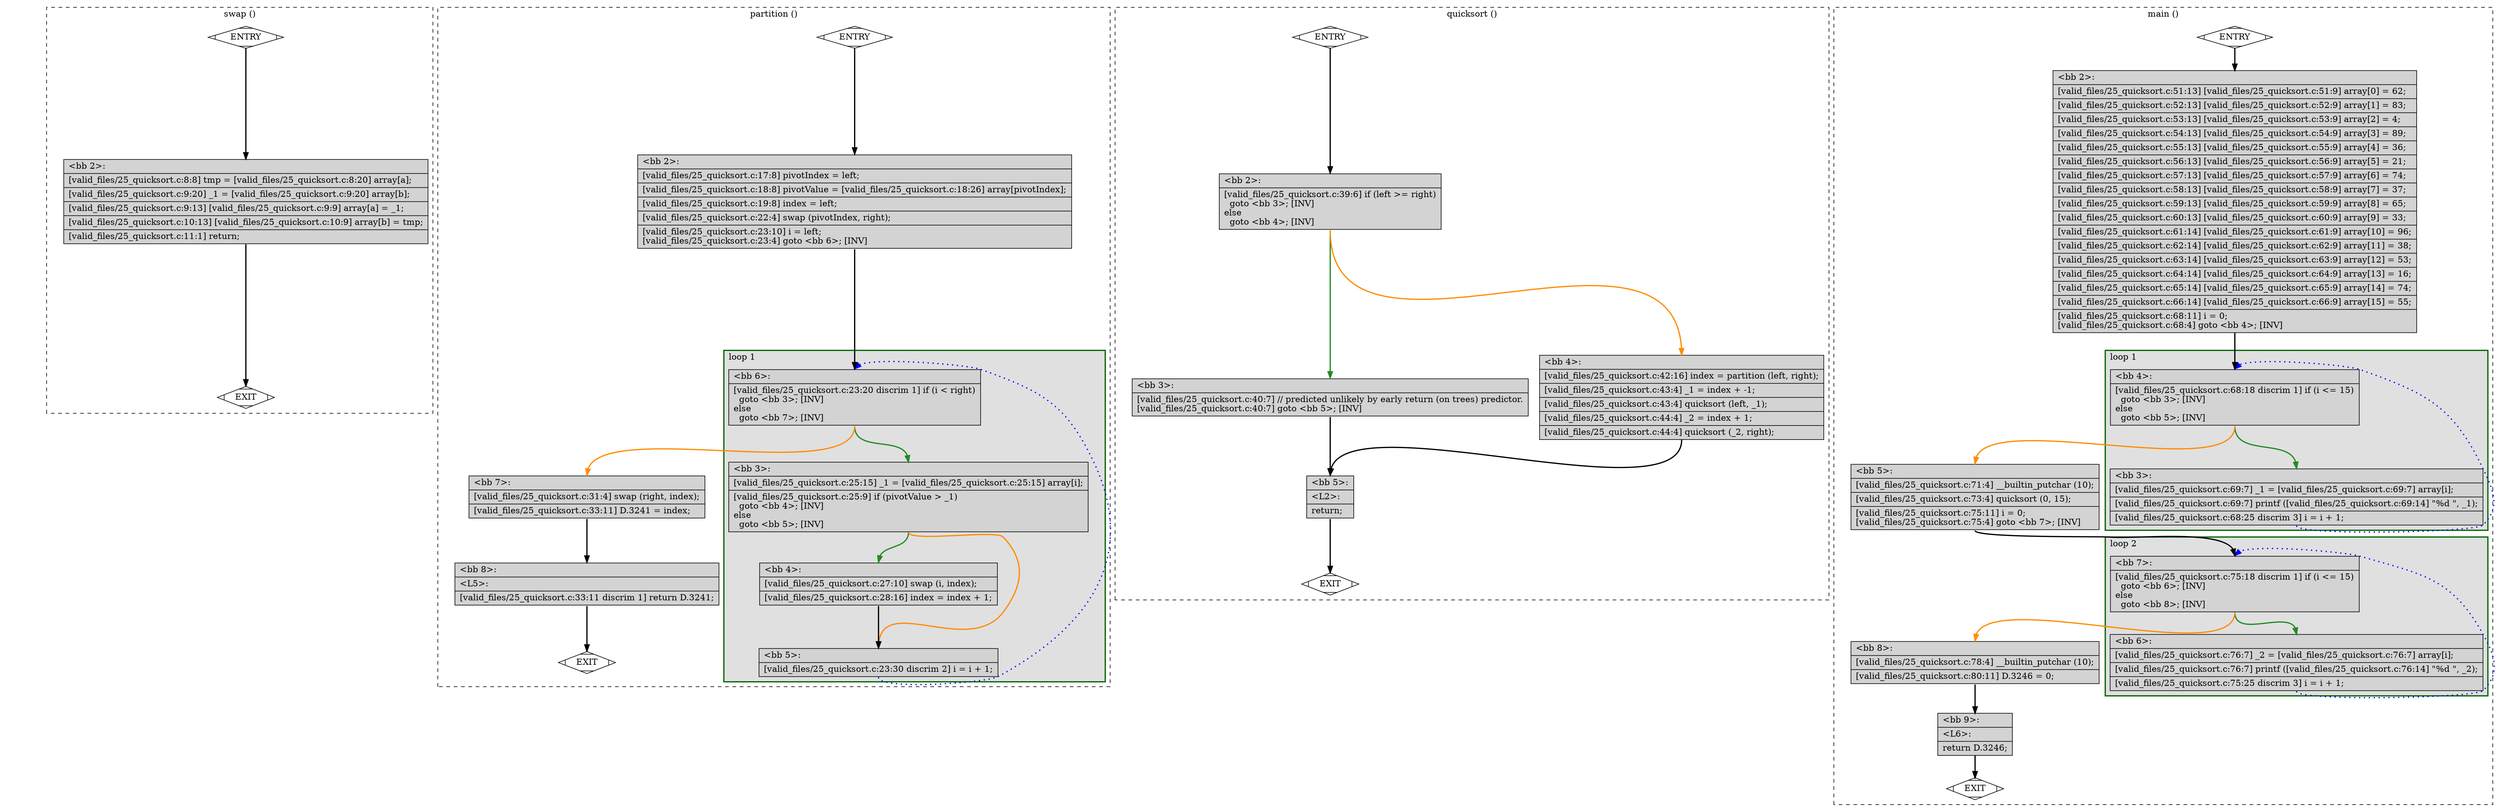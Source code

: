 digraph "a-25_quicksort.c.015t.cfg" {
overlap=false;
subgraph "cluster_swap" {
	style="dashed";
	color="black";
	label="swap ()";
	fn_0_basic_block_0 [shape=Mdiamond,style=filled,fillcolor=white,label="ENTRY"];

	fn_0_basic_block_1 [shape=Mdiamond,style=filled,fillcolor=white,label="EXIT"];

	fn_0_basic_block_2 [shape=record,style=filled,fillcolor=lightgrey,label="{\<bb\ 2\>:\l\
|[valid_files/25_quicksort.c:8:8]\ tmp\ =\ [valid_files/25_quicksort.c:8:20]\ array[a];\l\
|[valid_files/25_quicksort.c:9:20]\ _1\ =\ [valid_files/25_quicksort.c:9:20]\ array[b];\l\
|[valid_files/25_quicksort.c:9:13]\ [valid_files/25_quicksort.c:9:9]\ array[a]\ =\ _1;\l\
|[valid_files/25_quicksort.c:10:13]\ [valid_files/25_quicksort.c:10:9]\ array[b]\ =\ tmp;\l\
|[valid_files/25_quicksort.c:11:1]\ return;\l\
}"];

	fn_0_basic_block_0:s -> fn_0_basic_block_2:n [style="solid,bold",color=black,weight=100,constraint=true];
	fn_0_basic_block_2:s -> fn_0_basic_block_1:n [style="solid,bold",color=black,weight=10,constraint=true];
	fn_0_basic_block_0:s -> fn_0_basic_block_1:n [style="invis",constraint=true];
}
subgraph "cluster_partition" {
	style="dashed";
	color="black";
	label="partition ()";
	subgraph cluster_1_1 {
	style="filled";
	color="darkgreen";
	fillcolor="grey88";
	label="loop 1";
	labeljust=l;
	penwidth=2;
	fn_1_basic_block_6 [shape=record,style=filled,fillcolor=lightgrey,label="{\<bb\ 6\>:\l\
|[valid_files/25_quicksort.c:23:20\ discrim\ 1]\ if\ (i\ \<\ right)\l\
\ \ goto\ \<bb\ 3\>;\ [INV]\l\
else\l\
\ \ goto\ \<bb\ 7\>;\ [INV]\l\
}"];

	fn_1_basic_block_3 [shape=record,style=filled,fillcolor=lightgrey,label="{\<bb\ 3\>:\l\
|[valid_files/25_quicksort.c:25:15]\ _1\ =\ [valid_files/25_quicksort.c:25:15]\ array[i];\l\
|[valid_files/25_quicksort.c:25:9]\ if\ (pivotValue\ \>\ _1)\l\
\ \ goto\ \<bb\ 4\>;\ [INV]\l\
else\l\
\ \ goto\ \<bb\ 5\>;\ [INV]\l\
}"];

	fn_1_basic_block_4 [shape=record,style=filled,fillcolor=lightgrey,label="{\<bb\ 4\>:\l\
|[valid_files/25_quicksort.c:27:10]\ swap\ (i,\ index);\l\
|[valid_files/25_quicksort.c:28:16]\ index\ =\ index\ +\ 1;\l\
}"];

	fn_1_basic_block_5 [shape=record,style=filled,fillcolor=lightgrey,label="{\<bb\ 5\>:\l\
|[valid_files/25_quicksort.c:23:30\ discrim\ 2]\ i\ =\ i\ +\ 1;\l\
}"];

	}
	fn_1_basic_block_0 [shape=Mdiamond,style=filled,fillcolor=white,label="ENTRY"];

	fn_1_basic_block_1 [shape=Mdiamond,style=filled,fillcolor=white,label="EXIT"];

	fn_1_basic_block_2 [shape=record,style=filled,fillcolor=lightgrey,label="{\<bb\ 2\>:\l\
|[valid_files/25_quicksort.c:17:8]\ pivotIndex\ =\ left;\l\
|[valid_files/25_quicksort.c:18:8]\ pivotValue\ =\ [valid_files/25_quicksort.c:18:26]\ array[pivotIndex];\l\
|[valid_files/25_quicksort.c:19:8]\ index\ =\ left;\l\
|[valid_files/25_quicksort.c:22:4]\ swap\ (pivotIndex,\ right);\l\
|[valid_files/25_quicksort.c:23:10]\ i\ =\ left;\l\
[valid_files/25_quicksort.c:23:4]\ goto\ \<bb\ 6\>;\ [INV]\l\
}"];

	fn_1_basic_block_7 [shape=record,style=filled,fillcolor=lightgrey,label="{\<bb\ 7\>:\l\
|[valid_files/25_quicksort.c:31:4]\ swap\ (right,\ index);\l\
|[valid_files/25_quicksort.c:33:11]\ D.3241\ =\ index;\l\
}"];

	fn_1_basic_block_8 [shape=record,style=filled,fillcolor=lightgrey,label="{\<bb\ 8\>:\l\
|\<L5\>:\l\
|[valid_files/25_quicksort.c:33:11\ discrim\ 1]\ return\ D.3241;\l\
}"];

	fn_1_basic_block_0:s -> fn_1_basic_block_2:n [style="solid,bold",color=black,weight=100,constraint=true];
	fn_1_basic_block_2:s -> fn_1_basic_block_6:n [style="solid,bold",color=black,weight=100,constraint=true];
	fn_1_basic_block_3:s -> fn_1_basic_block_4:n [style="solid,bold",color=forestgreen,weight=10,constraint=true];
	fn_1_basic_block_3:s -> fn_1_basic_block_5:n [style="solid,bold",color=darkorange,weight=10,constraint=true];
	fn_1_basic_block_4:s -> fn_1_basic_block_5:n [style="solid,bold",color=black,weight=100,constraint=true];
	fn_1_basic_block_5:s -> fn_1_basic_block_6:n [style="dotted,bold",color=blue,weight=10,constraint=false];
	fn_1_basic_block_6:s -> fn_1_basic_block_3:n [style="solid,bold",color=forestgreen,weight=10,constraint=true];
	fn_1_basic_block_6:s -> fn_1_basic_block_7:n [style="solid,bold",color=darkorange,weight=10,constraint=true];
	fn_1_basic_block_7:s -> fn_1_basic_block_8:n [style="solid,bold",color=black,weight=100,constraint=true];
	fn_1_basic_block_8:s -> fn_1_basic_block_1:n [style="solid,bold",color=black,weight=10,constraint=true];
	fn_1_basic_block_0:s -> fn_1_basic_block_1:n [style="invis",constraint=true];
}
subgraph "cluster_quicksort" {
	style="dashed";
	color="black";
	label="quicksort ()";
	fn_2_basic_block_0 [shape=Mdiamond,style=filled,fillcolor=white,label="ENTRY"];

	fn_2_basic_block_1 [shape=Mdiamond,style=filled,fillcolor=white,label="EXIT"];

	fn_2_basic_block_2 [shape=record,style=filled,fillcolor=lightgrey,label="{\<bb\ 2\>:\l\
|[valid_files/25_quicksort.c:39:6]\ if\ (left\ \>=\ right)\l\
\ \ goto\ \<bb\ 3\>;\ [INV]\l\
else\l\
\ \ goto\ \<bb\ 4\>;\ [INV]\l\
}"];

	fn_2_basic_block_3 [shape=record,style=filled,fillcolor=lightgrey,label="{\<bb\ 3\>:\l\
|[valid_files/25_quicksort.c:40:7]\ //\ predicted\ unlikely\ by\ early\ return\ (on\ trees)\ predictor.\l\
[valid_files/25_quicksort.c:40:7]\ goto\ \<bb\ 5\>;\ [INV]\l\
}"];

	fn_2_basic_block_4 [shape=record,style=filled,fillcolor=lightgrey,label="{\<bb\ 4\>:\l\
|[valid_files/25_quicksort.c:42:16]\ index\ =\ partition\ (left,\ right);\l\
|[valid_files/25_quicksort.c:43:4]\ _1\ =\ index\ +\ -1;\l\
|[valid_files/25_quicksort.c:43:4]\ quicksort\ (left,\ _1);\l\
|[valid_files/25_quicksort.c:44:4]\ _2\ =\ index\ +\ 1;\l\
|[valid_files/25_quicksort.c:44:4]\ quicksort\ (_2,\ right);\l\
}"];

	fn_2_basic_block_5 [shape=record,style=filled,fillcolor=lightgrey,label="{\<bb\ 5\>:\l\
|\<L2\>:\l\
|return;\l\
}"];

	fn_2_basic_block_0:s -> fn_2_basic_block_2:n [style="solid,bold",color=black,weight=100,constraint=true];
	fn_2_basic_block_2:s -> fn_2_basic_block_3:n [style="solid,bold",color=forestgreen,weight=10,constraint=true];
	fn_2_basic_block_2:s -> fn_2_basic_block_4:n [style="solid,bold",color=darkorange,weight=10,constraint=true];
	fn_2_basic_block_3:s -> fn_2_basic_block_5:n [style="solid,bold",color=black,weight=100,constraint=true];
	fn_2_basic_block_4:s -> fn_2_basic_block_5:n [style="solid,bold",color=black,weight=100,constraint=true];
	fn_2_basic_block_5:s -> fn_2_basic_block_1:n [style="solid,bold",color=black,weight=10,constraint=true];
	fn_2_basic_block_0:s -> fn_2_basic_block_1:n [style="invis",constraint=true];
}
subgraph "cluster_main" {
	style="dashed";
	color="black";
	label="main ()";
	subgraph cluster_3_2 {
	style="filled";
	color="darkgreen";
	fillcolor="grey88";
	label="loop 2";
	labeljust=l;
	penwidth=2;
	fn_3_basic_block_7 [shape=record,style=filled,fillcolor=lightgrey,label="{\<bb\ 7\>:\l\
|[valid_files/25_quicksort.c:75:18\ discrim\ 1]\ if\ (i\ \<=\ 15)\l\
\ \ goto\ \<bb\ 6\>;\ [INV]\l\
else\l\
\ \ goto\ \<bb\ 8\>;\ [INV]\l\
}"];

	fn_3_basic_block_6 [shape=record,style=filled,fillcolor=lightgrey,label="{\<bb\ 6\>:\l\
|[valid_files/25_quicksort.c:76:7]\ _2\ =\ [valid_files/25_quicksort.c:76:7]\ array[i];\l\
|[valid_files/25_quicksort.c:76:7]\ printf\ ([valid_files/25_quicksort.c:76:14]\ \"%d\ \",\ _2);\l\
|[valid_files/25_quicksort.c:75:25\ discrim\ 3]\ i\ =\ i\ +\ 1;\l\
}"];

	}
	subgraph cluster_3_1 {
	style="filled";
	color="darkgreen";
	fillcolor="grey88";
	label="loop 1";
	labeljust=l;
	penwidth=2;
	fn_3_basic_block_4 [shape=record,style=filled,fillcolor=lightgrey,label="{\<bb\ 4\>:\l\
|[valid_files/25_quicksort.c:68:18\ discrim\ 1]\ if\ (i\ \<=\ 15)\l\
\ \ goto\ \<bb\ 3\>;\ [INV]\l\
else\l\
\ \ goto\ \<bb\ 5\>;\ [INV]\l\
}"];

	fn_3_basic_block_3 [shape=record,style=filled,fillcolor=lightgrey,label="{\<bb\ 3\>:\l\
|[valid_files/25_quicksort.c:69:7]\ _1\ =\ [valid_files/25_quicksort.c:69:7]\ array[i];\l\
|[valid_files/25_quicksort.c:69:7]\ printf\ ([valid_files/25_quicksort.c:69:14]\ \"%d\ \",\ _1);\l\
|[valid_files/25_quicksort.c:68:25\ discrim\ 3]\ i\ =\ i\ +\ 1;\l\
}"];

	}
	fn_3_basic_block_0 [shape=Mdiamond,style=filled,fillcolor=white,label="ENTRY"];

	fn_3_basic_block_1 [shape=Mdiamond,style=filled,fillcolor=white,label="EXIT"];

	fn_3_basic_block_2 [shape=record,style=filled,fillcolor=lightgrey,label="{\<bb\ 2\>:\l\
|[valid_files/25_quicksort.c:51:13]\ [valid_files/25_quicksort.c:51:9]\ array[0]\ =\ 62;\l\
|[valid_files/25_quicksort.c:52:13]\ [valid_files/25_quicksort.c:52:9]\ array[1]\ =\ 83;\l\
|[valid_files/25_quicksort.c:53:13]\ [valid_files/25_quicksort.c:53:9]\ array[2]\ =\ 4;\l\
|[valid_files/25_quicksort.c:54:13]\ [valid_files/25_quicksort.c:54:9]\ array[3]\ =\ 89;\l\
|[valid_files/25_quicksort.c:55:13]\ [valid_files/25_quicksort.c:55:9]\ array[4]\ =\ 36;\l\
|[valid_files/25_quicksort.c:56:13]\ [valid_files/25_quicksort.c:56:9]\ array[5]\ =\ 21;\l\
|[valid_files/25_quicksort.c:57:13]\ [valid_files/25_quicksort.c:57:9]\ array[6]\ =\ 74;\l\
|[valid_files/25_quicksort.c:58:13]\ [valid_files/25_quicksort.c:58:9]\ array[7]\ =\ 37;\l\
|[valid_files/25_quicksort.c:59:13]\ [valid_files/25_quicksort.c:59:9]\ array[8]\ =\ 65;\l\
|[valid_files/25_quicksort.c:60:13]\ [valid_files/25_quicksort.c:60:9]\ array[9]\ =\ 33;\l\
|[valid_files/25_quicksort.c:61:14]\ [valid_files/25_quicksort.c:61:9]\ array[10]\ =\ 96;\l\
|[valid_files/25_quicksort.c:62:14]\ [valid_files/25_quicksort.c:62:9]\ array[11]\ =\ 38;\l\
|[valid_files/25_quicksort.c:63:14]\ [valid_files/25_quicksort.c:63:9]\ array[12]\ =\ 53;\l\
|[valid_files/25_quicksort.c:64:14]\ [valid_files/25_quicksort.c:64:9]\ array[13]\ =\ 16;\l\
|[valid_files/25_quicksort.c:65:14]\ [valid_files/25_quicksort.c:65:9]\ array[14]\ =\ 74;\l\
|[valid_files/25_quicksort.c:66:14]\ [valid_files/25_quicksort.c:66:9]\ array[15]\ =\ 55;\l\
|[valid_files/25_quicksort.c:68:11]\ i\ =\ 0;\l\
[valid_files/25_quicksort.c:68:4]\ goto\ \<bb\ 4\>;\ [INV]\l\
}"];

	fn_3_basic_block_5 [shape=record,style=filled,fillcolor=lightgrey,label="{\<bb\ 5\>:\l\
|[valid_files/25_quicksort.c:71:4]\ __builtin_putchar\ (10);\l\
|[valid_files/25_quicksort.c:73:4]\ quicksort\ (0,\ 15);\l\
|[valid_files/25_quicksort.c:75:11]\ i\ =\ 0;\l\
[valid_files/25_quicksort.c:75:4]\ goto\ \<bb\ 7\>;\ [INV]\l\
}"];

	fn_3_basic_block_8 [shape=record,style=filled,fillcolor=lightgrey,label="{\<bb\ 8\>:\l\
|[valid_files/25_quicksort.c:78:4]\ __builtin_putchar\ (10);\l\
|[valid_files/25_quicksort.c:80:11]\ D.3246\ =\ 0;\l\
}"];

	fn_3_basic_block_9 [shape=record,style=filled,fillcolor=lightgrey,label="{\<bb\ 9\>:\l\
|\<L6\>:\l\
|return\ D.3246;\l\
}"];

	fn_3_basic_block_0:s -> fn_3_basic_block_2:n [style="solid,bold",color=black,weight=100,constraint=true];
	fn_3_basic_block_2:s -> fn_3_basic_block_4:n [style="solid,bold",color=black,weight=100,constraint=true];
	fn_3_basic_block_3:s -> fn_3_basic_block_4:n [style="dotted,bold",color=blue,weight=10,constraint=false];
	fn_3_basic_block_4:s -> fn_3_basic_block_3:n [style="solid,bold",color=forestgreen,weight=10,constraint=true];
	fn_3_basic_block_4:s -> fn_3_basic_block_5:n [style="solid,bold",color=darkorange,weight=10,constraint=true];
	fn_3_basic_block_5:s -> fn_3_basic_block_7:n [style="solid,bold",color=black,weight=100,constraint=true];
	fn_3_basic_block_6:s -> fn_3_basic_block_7:n [style="dotted,bold",color=blue,weight=10,constraint=false];
	fn_3_basic_block_7:s -> fn_3_basic_block_6:n [style="solid,bold",color=forestgreen,weight=10,constraint=true];
	fn_3_basic_block_7:s -> fn_3_basic_block_8:n [style="solid,bold",color=darkorange,weight=10,constraint=true];
	fn_3_basic_block_8:s -> fn_3_basic_block_9:n [style="solid,bold",color=black,weight=100,constraint=true];
	fn_3_basic_block_9:s -> fn_3_basic_block_1:n [style="solid,bold",color=black,weight=10,constraint=true];
	fn_3_basic_block_0:s -> fn_3_basic_block_1:n [style="invis",constraint=true];
}
}
